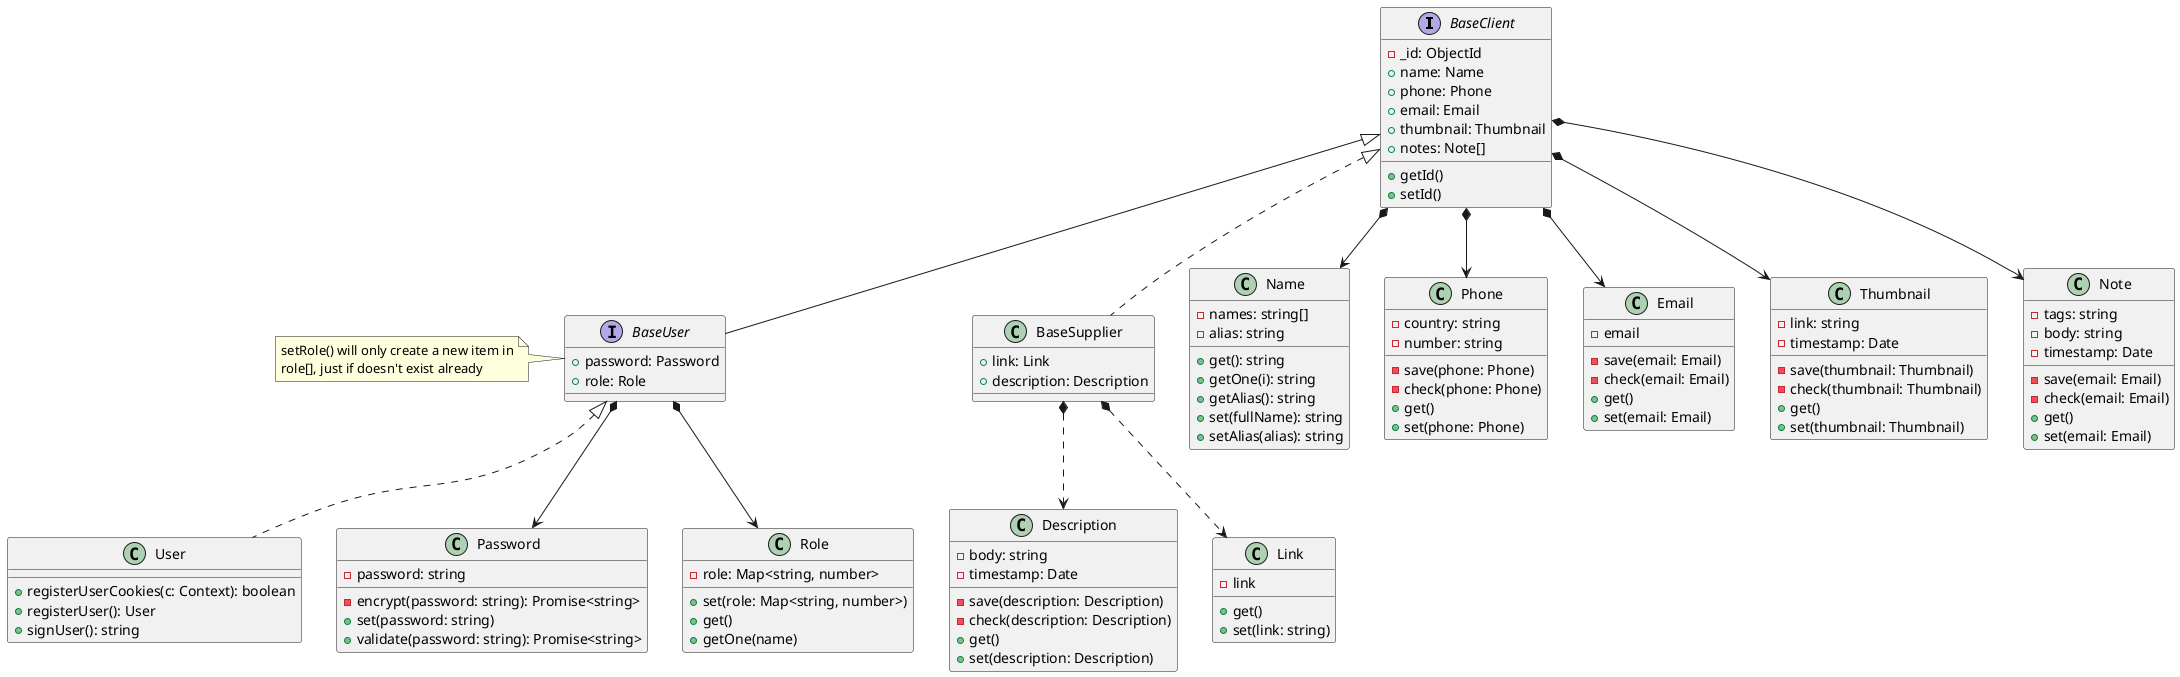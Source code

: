 @startuml

interface BaseClient {
    - _id: ObjectId
    + name: Name
    + phone: Phone
    + email: Email
    + thumbnail: Thumbnail
    + notes: Note[]
    + getId()
    + setId()
}

interface BaseUser extends BaseClient {
    + password: Password
    + role: Role
}

class User implements BaseUser {
    + registerUserCookies(c: Context): boolean
    + registerUser(): User
    + signUser(): string
}

class BaseSupplier implements BaseClient {
    + link: Link
    + description: Description
}

' :: TINY OBJECTS ::

class Password {
    - password: string
    - encrypt(password: string): Promise<string>
    + set(password: string)
    + validate(password: string): Promise<string>
}

class Role {
    - role: Map<string, number>
    + set(role: Map<string, number>)
    + get()
    + getOne(name)
}

class Name {
    - names: string[]
    - alias: string
    + get(): string
    + getOne(i): string
    + getAlias(): string
    + set(fullName): string
    + setAlias(alias): string
}

class Phone {
    - country: string
    - number: string
    - save(phone: Phone)
    - check(phone: Phone)
    + get()
    + set(phone: Phone)
}

class Email {
    - email
    - save(email: Email)
    - check(email: Email)
    + get()
    + set(email: Email)
}

class Description {
    - body: string
    - timestamp: Date
    - save(description: Description)
    - check(description: Description)
    + get()
    + set(description: Description)
}

class Thumbnail {
    - link: string
    - timestamp: Date
    - save(thumbnail: Thumbnail)
    - check(thumbnail: Thumbnail)
    + get()
    + set(thumbnail: Thumbnail)
}

class Note {
    - tags: string
    - body: string
    - timestamp: Date
    - save(email: Email)
    - check(email: Email)
    + get()
    + set(email: Email)
}

class Link {
    - link
    + get()
    + set(link: string)
}

' Composition
BaseClient *--> Name
BaseClient *--> Phone
BaseClient *--> Email
BaseClient *--> Thumbnail
BaseClient *--> Note
BaseSupplier *..> Link
BaseSupplier *..> Description
BaseUser *--> Password
BaseUser *--> Role

' Notes
note left of BaseUser 
setRole() will only create a new item in
role[], just if doesn't exist already
endnote

@enduml